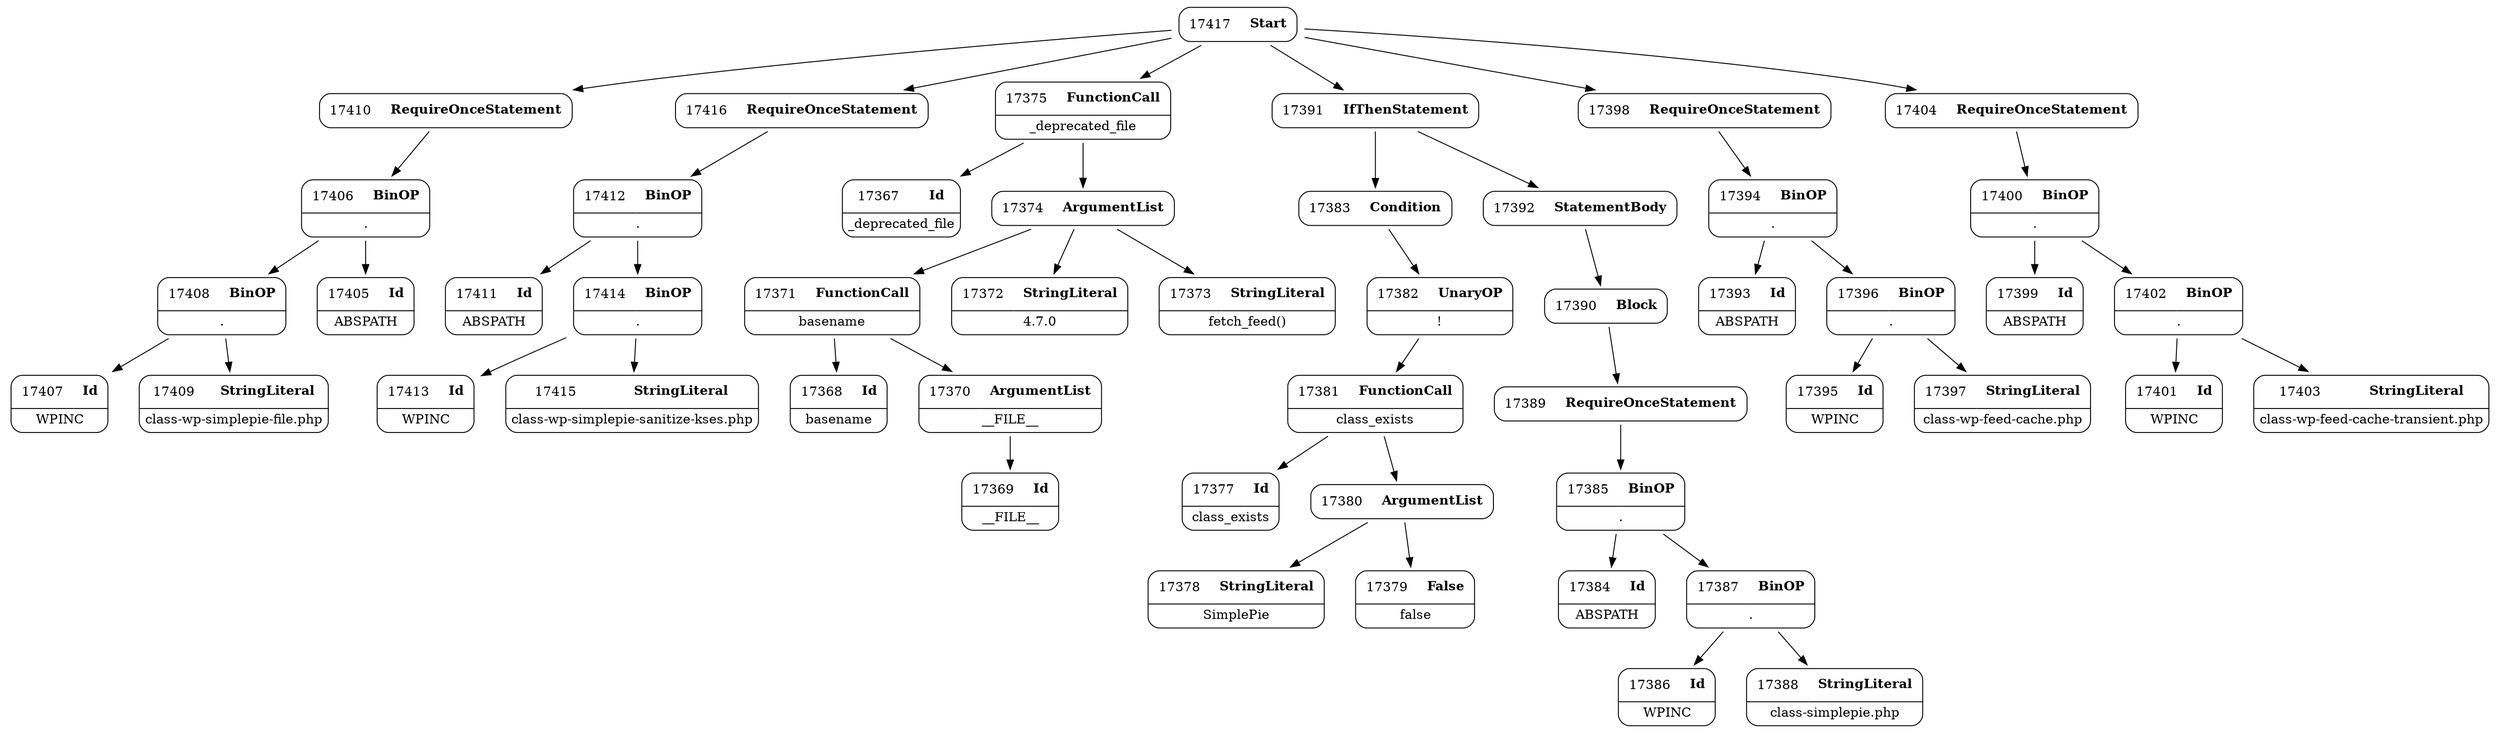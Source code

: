 digraph ast {
node [shape=none];
17408 [label=<<TABLE border='1' cellspacing='0' cellpadding='10' style='rounded' ><TR><TD border='0'>17408</TD><TD border='0'><B>BinOP</B></TD></TR><HR/><TR><TD border='0' cellpadding='5' colspan='2'>.</TD></TR></TABLE>>];
17408 -> 17407 [weight=2];
17408 -> 17409 [weight=2];
17409 [label=<<TABLE border='1' cellspacing='0' cellpadding='10' style='rounded' ><TR><TD border='0'>17409</TD><TD border='0'><B>StringLiteral</B></TD></TR><HR/><TR><TD border='0' cellpadding='5' colspan='2'>class-wp-simplepie-file.php</TD></TR></TABLE>>];
17410 [label=<<TABLE border='1' cellspacing='0' cellpadding='10' style='rounded' ><TR><TD border='0'>17410</TD><TD border='0'><B>RequireOnceStatement</B></TD></TR></TABLE>>];
17410 -> 17406 [weight=2];
17411 [label=<<TABLE border='1' cellspacing='0' cellpadding='10' style='rounded' ><TR><TD border='0'>17411</TD><TD border='0'><B>Id</B></TD></TR><HR/><TR><TD border='0' cellpadding='5' colspan='2'>ABSPATH</TD></TR></TABLE>>];
17412 [label=<<TABLE border='1' cellspacing='0' cellpadding='10' style='rounded' ><TR><TD border='0'>17412</TD><TD border='0'><B>BinOP</B></TD></TR><HR/><TR><TD border='0' cellpadding='5' colspan='2'>.</TD></TR></TABLE>>];
17412 -> 17411 [weight=2];
17412 -> 17414 [weight=2];
17413 [label=<<TABLE border='1' cellspacing='0' cellpadding='10' style='rounded' ><TR><TD border='0'>17413</TD><TD border='0'><B>Id</B></TD></TR><HR/><TR><TD border='0' cellpadding='5' colspan='2'>WPINC</TD></TR></TABLE>>];
17414 [label=<<TABLE border='1' cellspacing='0' cellpadding='10' style='rounded' ><TR><TD border='0'>17414</TD><TD border='0'><B>BinOP</B></TD></TR><HR/><TR><TD border='0' cellpadding='5' colspan='2'>.</TD></TR></TABLE>>];
17414 -> 17413 [weight=2];
17414 -> 17415 [weight=2];
17415 [label=<<TABLE border='1' cellspacing='0' cellpadding='10' style='rounded' ><TR><TD border='0'>17415</TD><TD border='0'><B>StringLiteral</B></TD></TR><HR/><TR><TD border='0' cellpadding='5' colspan='2'>class-wp-simplepie-sanitize-kses.php</TD></TR></TABLE>>];
17416 [label=<<TABLE border='1' cellspacing='0' cellpadding='10' style='rounded' ><TR><TD border='0'>17416</TD><TD border='0'><B>RequireOnceStatement</B></TD></TR></TABLE>>];
17416 -> 17412 [weight=2];
17417 [label=<<TABLE border='1' cellspacing='0' cellpadding='10' style='rounded' ><TR><TD border='0'>17417</TD><TD border='0'><B>Start</B></TD></TR></TABLE>>];
17417 -> 17375 [weight=2];
17417 -> 17391 [weight=2];
17417 -> 17398 [weight=2];
17417 -> 17404 [weight=2];
17417 -> 17410 [weight=2];
17417 -> 17416 [weight=2];
17367 [label=<<TABLE border='1' cellspacing='0' cellpadding='10' style='rounded' ><TR><TD border='0'>17367</TD><TD border='0'><B>Id</B></TD></TR><HR/><TR><TD border='0' cellpadding='5' colspan='2'>_deprecated_file</TD></TR></TABLE>>];
17368 [label=<<TABLE border='1' cellspacing='0' cellpadding='10' style='rounded' ><TR><TD border='0'>17368</TD><TD border='0'><B>Id</B></TD></TR><HR/><TR><TD border='0' cellpadding='5' colspan='2'>basename</TD></TR></TABLE>>];
17369 [label=<<TABLE border='1' cellspacing='0' cellpadding='10' style='rounded' ><TR><TD border='0'>17369</TD><TD border='0'><B>Id</B></TD></TR><HR/><TR><TD border='0' cellpadding='5' colspan='2'>__FILE__</TD></TR></TABLE>>];
17370 [label=<<TABLE border='1' cellspacing='0' cellpadding='10' style='rounded' ><TR><TD border='0'>17370</TD><TD border='0'><B>ArgumentList</B></TD></TR><HR/><TR><TD border='0' cellpadding='5' colspan='2'>__FILE__</TD></TR></TABLE>>];
17370 -> 17369 [weight=2];
17371 [label=<<TABLE border='1' cellspacing='0' cellpadding='10' style='rounded' ><TR><TD border='0'>17371</TD><TD border='0'><B>FunctionCall</B></TD></TR><HR/><TR><TD border='0' cellpadding='5' colspan='2'>basename</TD></TR></TABLE>>];
17371 -> 17368 [weight=2];
17371 -> 17370 [weight=2];
17372 [label=<<TABLE border='1' cellspacing='0' cellpadding='10' style='rounded' ><TR><TD border='0'>17372</TD><TD border='0'><B>StringLiteral</B></TD></TR><HR/><TR><TD border='0' cellpadding='5' colspan='2'>4.7.0</TD></TR></TABLE>>];
17373 [label=<<TABLE border='1' cellspacing='0' cellpadding='10' style='rounded' ><TR><TD border='0'>17373</TD><TD border='0'><B>StringLiteral</B></TD></TR><HR/><TR><TD border='0' cellpadding='5' colspan='2'>fetch_feed()</TD></TR></TABLE>>];
17374 [label=<<TABLE border='1' cellspacing='0' cellpadding='10' style='rounded' ><TR><TD border='0'>17374</TD><TD border='0'><B>ArgumentList</B></TD></TR></TABLE>>];
17374 -> 17371 [weight=2];
17374 -> 17372 [weight=2];
17374 -> 17373 [weight=2];
17375 [label=<<TABLE border='1' cellspacing='0' cellpadding='10' style='rounded' ><TR><TD border='0'>17375</TD><TD border='0'><B>FunctionCall</B></TD></TR><HR/><TR><TD border='0' cellpadding='5' colspan='2'>_deprecated_file</TD></TR></TABLE>>];
17375 -> 17367 [weight=2];
17375 -> 17374 [weight=2];
17377 [label=<<TABLE border='1' cellspacing='0' cellpadding='10' style='rounded' ><TR><TD border='0'>17377</TD><TD border='0'><B>Id</B></TD></TR><HR/><TR><TD border='0' cellpadding='5' colspan='2'>class_exists</TD></TR></TABLE>>];
17378 [label=<<TABLE border='1' cellspacing='0' cellpadding='10' style='rounded' ><TR><TD border='0'>17378</TD><TD border='0'><B>StringLiteral</B></TD></TR><HR/><TR><TD border='0' cellpadding='5' colspan='2'>SimplePie</TD></TR></TABLE>>];
17379 [label=<<TABLE border='1' cellspacing='0' cellpadding='10' style='rounded' ><TR><TD border='0'>17379</TD><TD border='0'><B>False</B></TD></TR><HR/><TR><TD border='0' cellpadding='5' colspan='2'>false</TD></TR></TABLE>>];
17380 [label=<<TABLE border='1' cellspacing='0' cellpadding='10' style='rounded' ><TR><TD border='0'>17380</TD><TD border='0'><B>ArgumentList</B></TD></TR></TABLE>>];
17380 -> 17378 [weight=2];
17380 -> 17379 [weight=2];
17381 [label=<<TABLE border='1' cellspacing='0' cellpadding='10' style='rounded' ><TR><TD border='0'>17381</TD><TD border='0'><B>FunctionCall</B></TD></TR><HR/><TR><TD border='0' cellpadding='5' colspan='2'>class_exists</TD></TR></TABLE>>];
17381 -> 17377 [weight=2];
17381 -> 17380 [weight=2];
17382 [label=<<TABLE border='1' cellspacing='0' cellpadding='10' style='rounded' ><TR><TD border='0'>17382</TD><TD border='0'><B>UnaryOP</B></TD></TR><HR/><TR><TD border='0' cellpadding='5' colspan='2'>!</TD></TR></TABLE>>];
17382 -> 17381 [weight=2];
17383 [label=<<TABLE border='1' cellspacing='0' cellpadding='10' style='rounded' ><TR><TD border='0'>17383</TD><TD border='0'><B>Condition</B></TD></TR></TABLE>>];
17383 -> 17382 [weight=2];
17384 [label=<<TABLE border='1' cellspacing='0' cellpadding='10' style='rounded' ><TR><TD border='0'>17384</TD><TD border='0'><B>Id</B></TD></TR><HR/><TR><TD border='0' cellpadding='5' colspan='2'>ABSPATH</TD></TR></TABLE>>];
17385 [label=<<TABLE border='1' cellspacing='0' cellpadding='10' style='rounded' ><TR><TD border='0'>17385</TD><TD border='0'><B>BinOP</B></TD></TR><HR/><TR><TD border='0' cellpadding='5' colspan='2'>.</TD></TR></TABLE>>];
17385 -> 17384 [weight=2];
17385 -> 17387 [weight=2];
17386 [label=<<TABLE border='1' cellspacing='0' cellpadding='10' style='rounded' ><TR><TD border='0'>17386</TD><TD border='0'><B>Id</B></TD></TR><HR/><TR><TD border='0' cellpadding='5' colspan='2'>WPINC</TD></TR></TABLE>>];
17387 [label=<<TABLE border='1' cellspacing='0' cellpadding='10' style='rounded' ><TR><TD border='0'>17387</TD><TD border='0'><B>BinOP</B></TD></TR><HR/><TR><TD border='0' cellpadding='5' colspan='2'>.</TD></TR></TABLE>>];
17387 -> 17386 [weight=2];
17387 -> 17388 [weight=2];
17388 [label=<<TABLE border='1' cellspacing='0' cellpadding='10' style='rounded' ><TR><TD border='0'>17388</TD><TD border='0'><B>StringLiteral</B></TD></TR><HR/><TR><TD border='0' cellpadding='5' colspan='2'>class-simplepie.php</TD></TR></TABLE>>];
17389 [label=<<TABLE border='1' cellspacing='0' cellpadding='10' style='rounded' ><TR><TD border='0'>17389</TD><TD border='0'><B>RequireOnceStatement</B></TD></TR></TABLE>>];
17389 -> 17385 [weight=2];
17390 [label=<<TABLE border='1' cellspacing='0' cellpadding='10' style='rounded' ><TR><TD border='0'>17390</TD><TD border='0'><B>Block</B></TD></TR></TABLE>>];
17390 -> 17389 [weight=2];
17391 [label=<<TABLE border='1' cellspacing='0' cellpadding='10' style='rounded' ><TR><TD border='0'>17391</TD><TD border='0'><B>IfThenStatement</B></TD></TR></TABLE>>];
17391 -> 17383 [weight=2];
17391 -> 17392 [weight=2];
17392 [label=<<TABLE border='1' cellspacing='0' cellpadding='10' style='rounded' ><TR><TD border='0'>17392</TD><TD border='0'><B>StatementBody</B></TD></TR></TABLE>>];
17392 -> 17390 [weight=2];
17393 [label=<<TABLE border='1' cellspacing='0' cellpadding='10' style='rounded' ><TR><TD border='0'>17393</TD><TD border='0'><B>Id</B></TD></TR><HR/><TR><TD border='0' cellpadding='5' colspan='2'>ABSPATH</TD></TR></TABLE>>];
17394 [label=<<TABLE border='1' cellspacing='0' cellpadding='10' style='rounded' ><TR><TD border='0'>17394</TD><TD border='0'><B>BinOP</B></TD></TR><HR/><TR><TD border='0' cellpadding='5' colspan='2'>.</TD></TR></TABLE>>];
17394 -> 17393 [weight=2];
17394 -> 17396 [weight=2];
17395 [label=<<TABLE border='1' cellspacing='0' cellpadding='10' style='rounded' ><TR><TD border='0'>17395</TD><TD border='0'><B>Id</B></TD></TR><HR/><TR><TD border='0' cellpadding='5' colspan='2'>WPINC</TD></TR></TABLE>>];
17396 [label=<<TABLE border='1' cellspacing='0' cellpadding='10' style='rounded' ><TR><TD border='0'>17396</TD><TD border='0'><B>BinOP</B></TD></TR><HR/><TR><TD border='0' cellpadding='5' colspan='2'>.</TD></TR></TABLE>>];
17396 -> 17395 [weight=2];
17396 -> 17397 [weight=2];
17397 [label=<<TABLE border='1' cellspacing='0' cellpadding='10' style='rounded' ><TR><TD border='0'>17397</TD><TD border='0'><B>StringLiteral</B></TD></TR><HR/><TR><TD border='0' cellpadding='5' colspan='2'>class-wp-feed-cache.php</TD></TR></TABLE>>];
17398 [label=<<TABLE border='1' cellspacing='0' cellpadding='10' style='rounded' ><TR><TD border='0'>17398</TD><TD border='0'><B>RequireOnceStatement</B></TD></TR></TABLE>>];
17398 -> 17394 [weight=2];
17399 [label=<<TABLE border='1' cellspacing='0' cellpadding='10' style='rounded' ><TR><TD border='0'>17399</TD><TD border='0'><B>Id</B></TD></TR><HR/><TR><TD border='0' cellpadding='5' colspan='2'>ABSPATH</TD></TR></TABLE>>];
17400 [label=<<TABLE border='1' cellspacing='0' cellpadding='10' style='rounded' ><TR><TD border='0'>17400</TD><TD border='0'><B>BinOP</B></TD></TR><HR/><TR><TD border='0' cellpadding='5' colspan='2'>.</TD></TR></TABLE>>];
17400 -> 17399 [weight=2];
17400 -> 17402 [weight=2];
17401 [label=<<TABLE border='1' cellspacing='0' cellpadding='10' style='rounded' ><TR><TD border='0'>17401</TD><TD border='0'><B>Id</B></TD></TR><HR/><TR><TD border='0' cellpadding='5' colspan='2'>WPINC</TD></TR></TABLE>>];
17402 [label=<<TABLE border='1' cellspacing='0' cellpadding='10' style='rounded' ><TR><TD border='0'>17402</TD><TD border='0'><B>BinOP</B></TD></TR><HR/><TR><TD border='0' cellpadding='5' colspan='2'>.</TD></TR></TABLE>>];
17402 -> 17401 [weight=2];
17402 -> 17403 [weight=2];
17403 [label=<<TABLE border='1' cellspacing='0' cellpadding='10' style='rounded' ><TR><TD border='0'>17403</TD><TD border='0'><B>StringLiteral</B></TD></TR><HR/><TR><TD border='0' cellpadding='5' colspan='2'>class-wp-feed-cache-transient.php</TD></TR></TABLE>>];
17404 [label=<<TABLE border='1' cellspacing='0' cellpadding='10' style='rounded' ><TR><TD border='0'>17404</TD><TD border='0'><B>RequireOnceStatement</B></TD></TR></TABLE>>];
17404 -> 17400 [weight=2];
17405 [label=<<TABLE border='1' cellspacing='0' cellpadding='10' style='rounded' ><TR><TD border='0'>17405</TD><TD border='0'><B>Id</B></TD></TR><HR/><TR><TD border='0' cellpadding='5' colspan='2'>ABSPATH</TD></TR></TABLE>>];
17406 [label=<<TABLE border='1' cellspacing='0' cellpadding='10' style='rounded' ><TR><TD border='0'>17406</TD><TD border='0'><B>BinOP</B></TD></TR><HR/><TR><TD border='0' cellpadding='5' colspan='2'>.</TD></TR></TABLE>>];
17406 -> 17405 [weight=2];
17406 -> 17408 [weight=2];
17407 [label=<<TABLE border='1' cellspacing='0' cellpadding='10' style='rounded' ><TR><TD border='0'>17407</TD><TD border='0'><B>Id</B></TD></TR><HR/><TR><TD border='0' cellpadding='5' colspan='2'>WPINC</TD></TR></TABLE>>];
}
